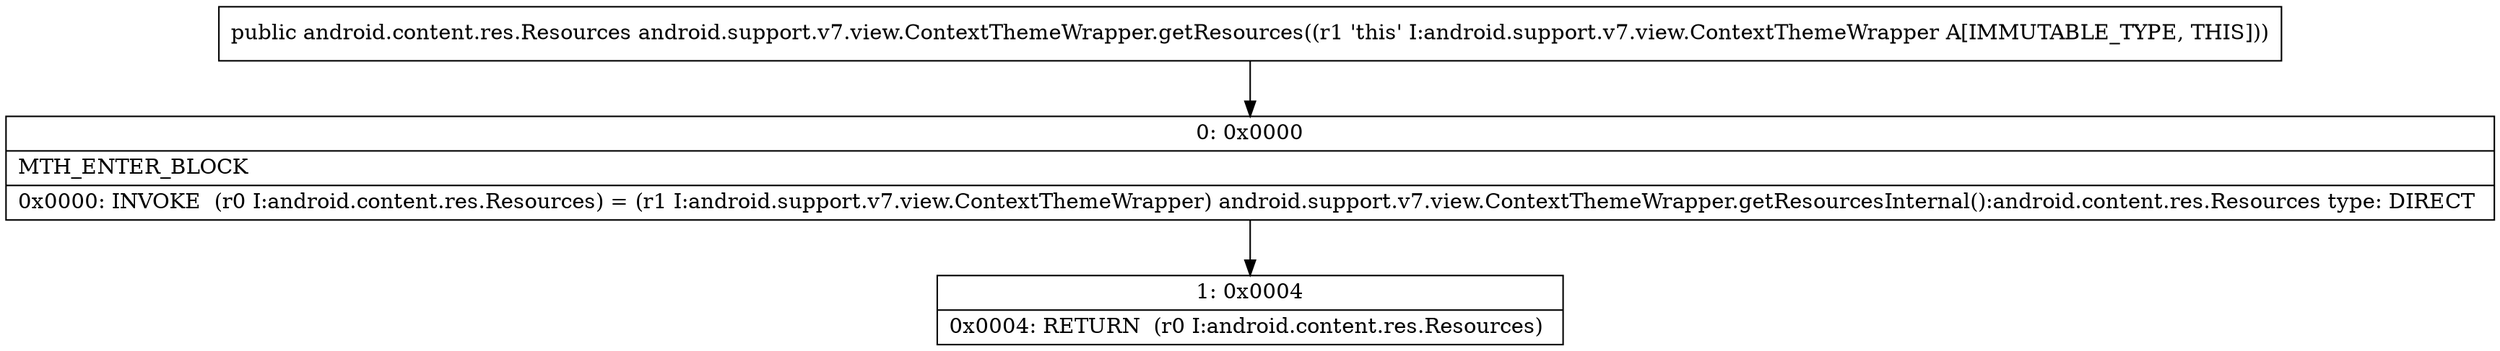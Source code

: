 digraph "CFG forandroid.support.v7.view.ContextThemeWrapper.getResources()Landroid\/content\/res\/Resources;" {
Node_0 [shape=record,label="{0\:\ 0x0000|MTH_ENTER_BLOCK\l|0x0000: INVOKE  (r0 I:android.content.res.Resources) = (r1 I:android.support.v7.view.ContextThemeWrapper) android.support.v7.view.ContextThemeWrapper.getResourcesInternal():android.content.res.Resources type: DIRECT \l}"];
Node_1 [shape=record,label="{1\:\ 0x0004|0x0004: RETURN  (r0 I:android.content.res.Resources) \l}"];
MethodNode[shape=record,label="{public android.content.res.Resources android.support.v7.view.ContextThemeWrapper.getResources((r1 'this' I:android.support.v7.view.ContextThemeWrapper A[IMMUTABLE_TYPE, THIS])) }"];
MethodNode -> Node_0;
Node_0 -> Node_1;
}

